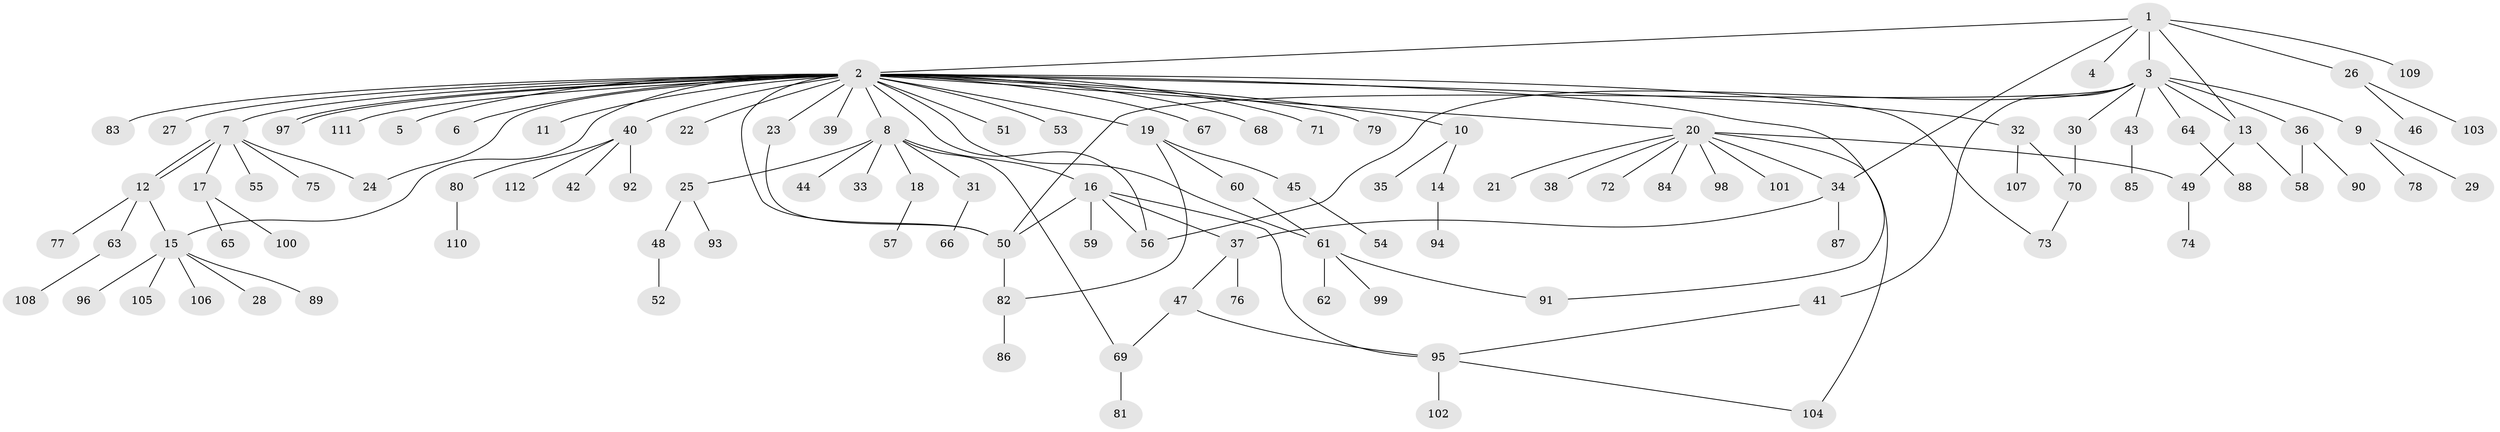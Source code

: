 // Generated by graph-tools (version 1.1) at 2025/26/03/09/25 03:26:03]
// undirected, 112 vertices, 134 edges
graph export_dot {
graph [start="1"]
  node [color=gray90,style=filled];
  1;
  2;
  3;
  4;
  5;
  6;
  7;
  8;
  9;
  10;
  11;
  12;
  13;
  14;
  15;
  16;
  17;
  18;
  19;
  20;
  21;
  22;
  23;
  24;
  25;
  26;
  27;
  28;
  29;
  30;
  31;
  32;
  33;
  34;
  35;
  36;
  37;
  38;
  39;
  40;
  41;
  42;
  43;
  44;
  45;
  46;
  47;
  48;
  49;
  50;
  51;
  52;
  53;
  54;
  55;
  56;
  57;
  58;
  59;
  60;
  61;
  62;
  63;
  64;
  65;
  66;
  67;
  68;
  69;
  70;
  71;
  72;
  73;
  74;
  75;
  76;
  77;
  78;
  79;
  80;
  81;
  82;
  83;
  84;
  85;
  86;
  87;
  88;
  89;
  90;
  91;
  92;
  93;
  94;
  95;
  96;
  97;
  98;
  99;
  100;
  101;
  102;
  103;
  104;
  105;
  106;
  107;
  108;
  109;
  110;
  111;
  112;
  1 -- 2;
  1 -- 3;
  1 -- 4;
  1 -- 13;
  1 -- 26;
  1 -- 34;
  1 -- 109;
  2 -- 5;
  2 -- 6;
  2 -- 7;
  2 -- 8;
  2 -- 10;
  2 -- 11;
  2 -- 15;
  2 -- 19;
  2 -- 20;
  2 -- 22;
  2 -- 23;
  2 -- 24;
  2 -- 27;
  2 -- 32;
  2 -- 39;
  2 -- 40;
  2 -- 50;
  2 -- 51;
  2 -- 53;
  2 -- 56;
  2 -- 61;
  2 -- 67;
  2 -- 68;
  2 -- 71;
  2 -- 73;
  2 -- 79;
  2 -- 83;
  2 -- 91;
  2 -- 97;
  2 -- 97;
  2 -- 111;
  3 -- 9;
  3 -- 13;
  3 -- 30;
  3 -- 36;
  3 -- 41;
  3 -- 43;
  3 -- 50;
  3 -- 56;
  3 -- 64;
  7 -- 12;
  7 -- 12;
  7 -- 17;
  7 -- 24;
  7 -- 55;
  7 -- 75;
  8 -- 16;
  8 -- 18;
  8 -- 25;
  8 -- 31;
  8 -- 33;
  8 -- 44;
  8 -- 69;
  9 -- 29;
  9 -- 78;
  10 -- 14;
  10 -- 35;
  12 -- 15;
  12 -- 63;
  12 -- 77;
  13 -- 49;
  13 -- 58;
  14 -- 94;
  15 -- 28;
  15 -- 89;
  15 -- 96;
  15 -- 105;
  15 -- 106;
  16 -- 37;
  16 -- 50;
  16 -- 56;
  16 -- 59;
  16 -- 95;
  17 -- 65;
  17 -- 100;
  18 -- 57;
  19 -- 45;
  19 -- 60;
  19 -- 82;
  20 -- 21;
  20 -- 34;
  20 -- 38;
  20 -- 49;
  20 -- 72;
  20 -- 84;
  20 -- 98;
  20 -- 101;
  20 -- 104;
  23 -- 50;
  25 -- 48;
  25 -- 93;
  26 -- 46;
  26 -- 103;
  30 -- 70;
  31 -- 66;
  32 -- 70;
  32 -- 107;
  34 -- 37;
  34 -- 87;
  36 -- 58;
  36 -- 90;
  37 -- 47;
  37 -- 76;
  40 -- 42;
  40 -- 80;
  40 -- 92;
  40 -- 112;
  41 -- 95;
  43 -- 85;
  45 -- 54;
  47 -- 69;
  47 -- 95;
  48 -- 52;
  49 -- 74;
  50 -- 82;
  60 -- 61;
  61 -- 62;
  61 -- 91;
  61 -- 99;
  63 -- 108;
  64 -- 88;
  69 -- 81;
  70 -- 73;
  80 -- 110;
  82 -- 86;
  95 -- 102;
  95 -- 104;
}
